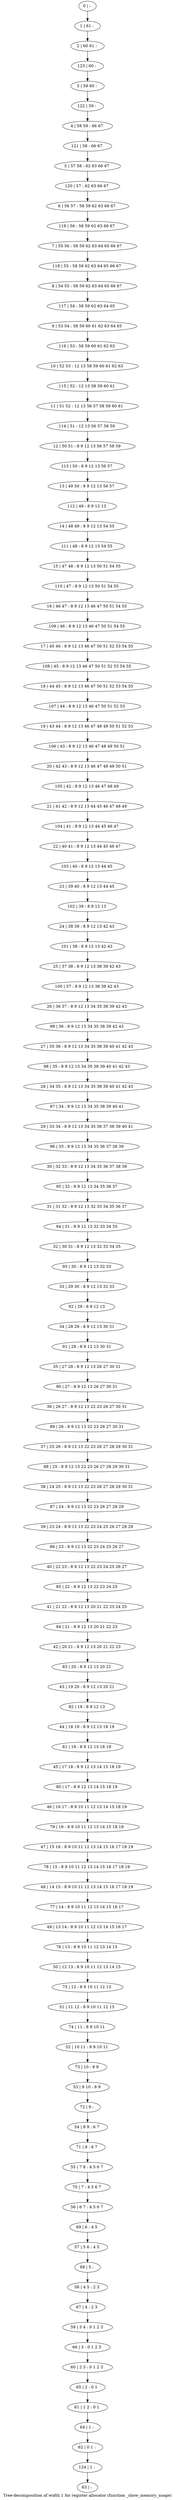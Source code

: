 digraph G {
graph [label="Tree-decomposition of width 1 for register allocator (function _show_memory_usage)"]
0[label="0 | : "];
1[label="1 | 61 : "];
2[label="2 | 60 61 : "];
3[label="3 | 59 60 : "];
4[label="4 | 58 59 : 66 67 "];
5[label="5 | 57 58 : 62 63 66 67 "];
6[label="6 | 56 57 : 58 59 62 63 66 67 "];
7[label="7 | 55 56 : 58 59 62 63 64 65 66 67 "];
8[label="8 | 54 55 : 58 59 62 63 64 65 66 67 "];
9[label="9 | 53 54 : 58 59 60 61 62 63 64 65 "];
10[label="10 | 52 53 : 12 13 58 59 60 61 62 63 "];
11[label="11 | 51 52 : 12 13 56 57 58 59 60 61 "];
12[label="12 | 50 51 : 8 9 12 13 56 57 58 59 "];
13[label="13 | 49 50 : 8 9 12 13 56 57 "];
14[label="14 | 48 49 : 8 9 12 13 54 55 "];
15[label="15 | 47 48 : 8 9 12 13 50 51 54 55 "];
16[label="16 | 46 47 : 8 9 12 13 46 47 50 51 54 55 "];
17[label="17 | 45 46 : 8 9 12 13 46 47 50 51 52 53 54 55 "];
18[label="18 | 44 45 : 8 9 12 13 46 47 50 51 52 53 54 55 "];
19[label="19 | 43 44 : 8 9 12 13 46 47 48 49 50 51 52 53 "];
20[label="20 | 42 43 : 8 9 12 13 46 47 48 49 50 51 "];
21[label="21 | 41 42 : 8 9 12 13 44 45 46 47 48 49 "];
22[label="22 | 40 41 : 8 9 12 13 44 45 46 47 "];
23[label="23 | 39 40 : 8 9 12 13 44 45 "];
24[label="24 | 38 39 : 8 9 12 13 42 43 "];
25[label="25 | 37 38 : 8 9 12 13 38 39 42 43 "];
26[label="26 | 36 37 : 8 9 12 13 34 35 38 39 42 43 "];
27[label="27 | 35 36 : 8 9 12 13 34 35 38 39 40 41 42 43 "];
28[label="28 | 34 35 : 8 9 12 13 34 35 38 39 40 41 42 43 "];
29[label="29 | 33 34 : 8 9 12 13 34 35 36 37 38 39 40 41 "];
30[label="30 | 32 33 : 8 9 12 13 34 35 36 37 38 39 "];
31[label="31 | 31 32 : 8 9 12 13 32 33 34 35 36 37 "];
32[label="32 | 30 31 : 8 9 12 13 32 33 34 35 "];
33[label="33 | 29 30 : 8 9 12 13 32 33 "];
34[label="34 | 28 29 : 8 9 12 13 30 31 "];
35[label="35 | 27 28 : 8 9 12 13 26 27 30 31 "];
36[label="36 | 26 27 : 8 9 12 13 22 23 26 27 30 31 "];
37[label="37 | 25 26 : 8 9 12 13 22 23 26 27 28 29 30 31 "];
38[label="38 | 24 25 : 8 9 12 13 22 23 26 27 28 29 30 31 "];
39[label="39 | 23 24 : 8 9 12 13 22 23 24 25 26 27 28 29 "];
40[label="40 | 22 23 : 8 9 12 13 22 23 24 25 26 27 "];
41[label="41 | 21 22 : 8 9 12 13 20 21 22 23 24 25 "];
42[label="42 | 20 21 : 8 9 12 13 20 21 22 23 "];
43[label="43 | 19 20 : 8 9 12 13 20 21 "];
44[label="44 | 18 19 : 8 9 12 13 18 19 "];
45[label="45 | 17 18 : 8 9 12 13 14 15 18 19 "];
46[label="46 | 16 17 : 8 9 10 11 12 13 14 15 18 19 "];
47[label="47 | 15 16 : 8 9 10 11 12 13 14 15 16 17 18 19 "];
48[label="48 | 14 15 : 8 9 10 11 12 13 14 15 16 17 18 19 "];
49[label="49 | 13 14 : 8 9 10 11 12 13 14 15 16 17 "];
50[label="50 | 12 13 : 8 9 10 11 12 13 14 15 "];
51[label="51 | 11 12 : 8 9 10 11 12 13 "];
52[label="52 | 10 11 : 8 9 10 11 "];
53[label="53 | 9 10 : 8 9 "];
54[label="54 | 8 9 : 6 7 "];
55[label="55 | 7 8 : 4 5 6 7 "];
56[label="56 | 6 7 : 4 5 6 7 "];
57[label="57 | 5 6 : 4 5 "];
58[label="58 | 4 5 : 2 3 "];
59[label="59 | 3 4 : 0 1 2 3 "];
60[label="60 | 2 3 : 0 1 2 3 "];
61[label="61 | 1 2 : 0 1 "];
62[label="62 | 0 1 : "];
63[label="63 | : "];
64[label="64 | 1 : "];
65[label="65 | 2 : 0 1 "];
66[label="66 | 3 : 0 1 2 3 "];
67[label="67 | 4 : 2 3 "];
68[label="68 | 5 : "];
69[label="69 | 6 : 4 5 "];
70[label="70 | 7 : 4 5 6 7 "];
71[label="71 | 8 : 6 7 "];
72[label="72 | 9 : "];
73[label="73 | 10 : 8 9 "];
74[label="74 | 11 : 8 9 10 11 "];
75[label="75 | 12 : 8 9 10 11 12 13 "];
76[label="76 | 13 : 8 9 10 11 12 13 14 15 "];
77[label="77 | 14 : 8 9 10 11 12 13 14 15 16 17 "];
78[label="78 | 15 : 8 9 10 11 12 13 14 15 16 17 18 19 "];
79[label="79 | 16 : 8 9 10 11 12 13 14 15 18 19 "];
80[label="80 | 17 : 8 9 12 13 14 15 18 19 "];
81[label="81 | 18 : 8 9 12 13 18 19 "];
82[label="82 | 19 : 8 9 12 13 "];
83[label="83 | 20 : 8 9 12 13 20 21 "];
84[label="84 | 21 : 8 9 12 13 20 21 22 23 "];
85[label="85 | 22 : 8 9 12 13 22 23 24 25 "];
86[label="86 | 23 : 8 9 12 13 22 23 24 25 26 27 "];
87[label="87 | 24 : 8 9 12 13 22 23 26 27 28 29 "];
88[label="88 | 25 : 8 9 12 13 22 23 26 27 28 29 30 31 "];
89[label="89 | 26 : 8 9 12 13 22 23 26 27 30 31 "];
90[label="90 | 27 : 8 9 12 13 26 27 30 31 "];
91[label="91 | 28 : 8 9 12 13 30 31 "];
92[label="92 | 29 : 8 9 12 13 "];
93[label="93 | 30 : 8 9 12 13 32 33 "];
94[label="94 | 31 : 8 9 12 13 32 33 34 35 "];
95[label="95 | 32 : 8 9 12 13 34 35 36 37 "];
96[label="96 | 33 : 8 9 12 13 34 35 36 37 38 39 "];
97[label="97 | 34 : 8 9 12 13 34 35 38 39 40 41 "];
98[label="98 | 35 : 8 9 12 13 34 35 38 39 40 41 42 43 "];
99[label="99 | 36 : 8 9 12 13 34 35 38 39 42 43 "];
100[label="100 | 37 : 8 9 12 13 38 39 42 43 "];
101[label="101 | 38 : 8 9 12 13 42 43 "];
102[label="102 | 39 : 8 9 12 13 "];
103[label="103 | 40 : 8 9 12 13 44 45 "];
104[label="104 | 41 : 8 9 12 13 44 45 46 47 "];
105[label="105 | 42 : 8 9 12 13 46 47 48 49 "];
106[label="106 | 43 : 8 9 12 13 46 47 48 49 50 51 "];
107[label="107 | 44 : 8 9 12 13 46 47 50 51 52 53 "];
108[label="108 | 45 : 8 9 12 13 46 47 50 51 52 53 54 55 "];
109[label="109 | 46 : 8 9 12 13 46 47 50 51 54 55 "];
110[label="110 | 47 : 8 9 12 13 50 51 54 55 "];
111[label="111 | 48 : 8 9 12 13 54 55 "];
112[label="112 | 49 : 8 9 12 13 "];
113[label="113 | 50 : 8 9 12 13 56 57 "];
114[label="114 | 51 : 12 13 56 57 58 59 "];
115[label="115 | 52 : 12 13 58 59 60 61 "];
116[label="116 | 53 : 58 59 60 61 62 63 "];
117[label="117 | 54 : 58 59 62 63 64 65 "];
118[label="118 | 55 : 58 59 62 63 64 65 66 67 "];
119[label="119 | 56 : 58 59 62 63 66 67 "];
120[label="120 | 57 : 62 63 66 67 "];
121[label="121 | 58 : 66 67 "];
122[label="122 | 59 : "];
123[label="123 | 60 : "];
124[label="124 | 1 : "];
0->1 ;
1->2 ;
64->62 ;
61->64 ;
65->61 ;
60->65 ;
66->60 ;
59->66 ;
67->59 ;
58->67 ;
68->58 ;
57->68 ;
69->57 ;
56->69 ;
70->56 ;
55->70 ;
71->55 ;
54->71 ;
72->54 ;
53->72 ;
73->53 ;
52->73 ;
74->52 ;
51->74 ;
75->51 ;
50->75 ;
76->50 ;
49->76 ;
77->49 ;
48->77 ;
78->48 ;
47->78 ;
79->47 ;
46->79 ;
80->46 ;
45->80 ;
81->45 ;
44->81 ;
82->44 ;
43->82 ;
83->43 ;
42->83 ;
84->42 ;
41->84 ;
85->41 ;
40->85 ;
86->40 ;
39->86 ;
87->39 ;
38->87 ;
88->38 ;
37->88 ;
89->37 ;
36->89 ;
90->36 ;
35->90 ;
91->35 ;
34->91 ;
92->34 ;
33->92 ;
93->33 ;
32->93 ;
94->32 ;
31->94 ;
95->31 ;
30->95 ;
96->30 ;
29->96 ;
97->29 ;
28->97 ;
98->28 ;
27->98 ;
99->27 ;
26->99 ;
100->26 ;
25->100 ;
101->25 ;
24->101 ;
102->24 ;
23->102 ;
103->23 ;
22->103 ;
104->22 ;
21->104 ;
105->21 ;
20->105 ;
106->20 ;
19->106 ;
107->19 ;
18->107 ;
108->18 ;
17->108 ;
109->17 ;
16->109 ;
110->16 ;
15->110 ;
111->15 ;
14->111 ;
112->14 ;
13->112 ;
113->13 ;
12->113 ;
114->12 ;
11->114 ;
115->11 ;
10->115 ;
116->10 ;
9->116 ;
117->9 ;
8->117 ;
118->8 ;
7->118 ;
119->7 ;
6->119 ;
120->6 ;
5->120 ;
121->5 ;
4->121 ;
122->4 ;
3->122 ;
123->3 ;
2->123 ;
124->63 ;
62->124 ;
}
